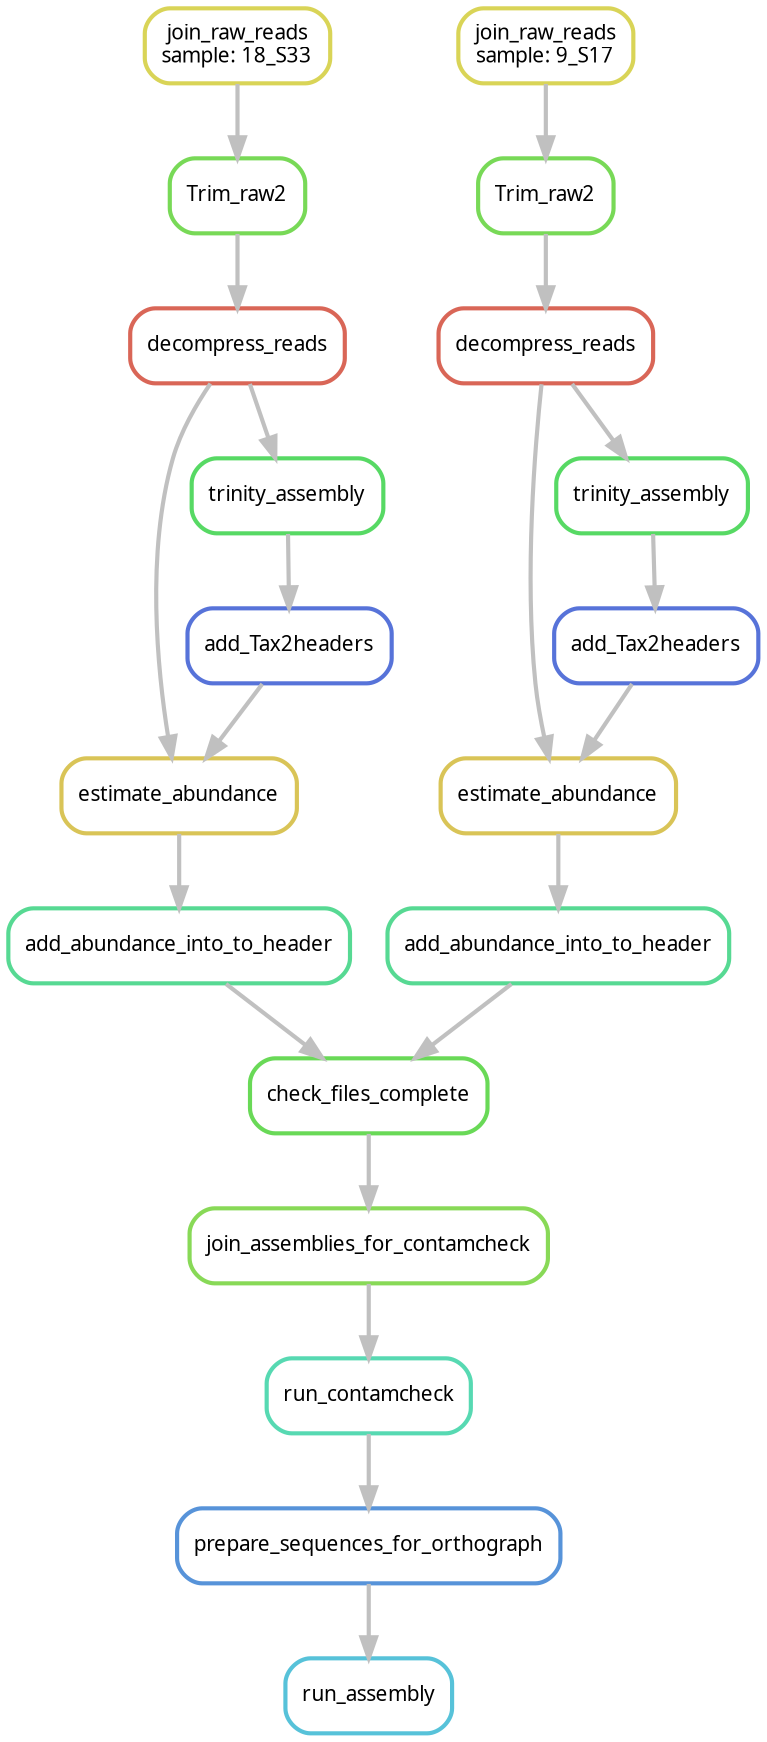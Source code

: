 digraph snakemake_dag {
    graph[bgcolor=white, margin=0];
    node[shape=box, style=rounded, fontname=sans,                 fontsize=10, penwidth=2];
    edge[penwidth=2, color=grey];
	0[label = "run_assembly", color = "0.53 0.6 0.85", style="rounded"];
	1[label = "prepare_sequences_for_orthograph", color = "0.59 0.6 0.85", style="rounded"];
	2[label = "run_contamcheck", color = "0.45 0.6 0.85", style="rounded"];
	3[label = "join_assemblies_for_contamcheck", color = "0.27 0.6 0.85", style="rounded"];
	4[label = "check_files_complete", color = "0.31 0.6 0.85", style="rounded"];
	5[label = "add_abundance_into_to_header", color = "0.41 0.6 0.85", style="rounded"];
	6[label = "estimate_abundance", color = "0.14 0.6 0.85", style="rounded"];
	7[label = "decompress_reads", color = "0.02 0.6 0.85", style="rounded"];
	8[label = "Trim_raw2", color = "0.29 0.6 0.85", style="rounded"];
	9[label = "join_raw_reads\nsample: 18_S33", color = "0.16 0.6 0.85", style="rounded"];
	10[label = "add_Tax2headers", color = "0.63 0.6 0.85", style="rounded"];
	11[label = "trinity_assembly", color = "0.35 0.6 0.85", style="rounded"];
	12[label = "add_abundance_into_to_header", color = "0.41 0.6 0.85", style="rounded"];
	13[label = "estimate_abundance", color = "0.14 0.6 0.85", style="rounded"];
	14[label = "decompress_reads", color = "0.02 0.6 0.85", style="rounded"];
	15[label = "Trim_raw2", color = "0.29 0.6 0.85", style="rounded"];
	16[label = "join_raw_reads\nsample: 9_S17", color = "0.16 0.6 0.85", style="rounded"];
	17[label = "add_Tax2headers", color = "0.63 0.6 0.85", style="rounded"];
	18[label = "trinity_assembly", color = "0.35 0.6 0.85", style="rounded"];
	1 -> 0
	2 -> 1
	3 -> 2
	4 -> 3
	5 -> 4
	12 -> 4
	6 -> 5
	7 -> 6
	10 -> 6
	8 -> 7
	9 -> 8
	11 -> 10
	7 -> 11
	13 -> 12
	14 -> 13
	17 -> 13
	15 -> 14
	16 -> 15
	18 -> 17
	14 -> 18
}            
